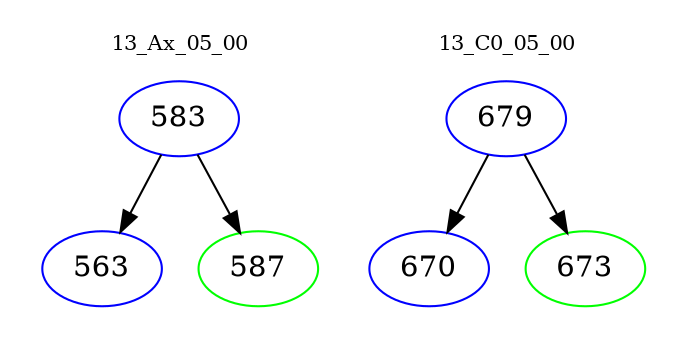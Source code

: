 digraph{
subgraph cluster_0 {
color = white
label = "13_Ax_05_00";
fontsize=10;
T0_583 [label="583", color="blue"]
T0_583 -> T0_563 [color="black"]
T0_563 [label="563", color="blue"]
T0_583 -> T0_587 [color="black"]
T0_587 [label="587", color="green"]
}
subgraph cluster_1 {
color = white
label = "13_C0_05_00";
fontsize=10;
T1_679 [label="679", color="blue"]
T1_679 -> T1_670 [color="black"]
T1_670 [label="670", color="blue"]
T1_679 -> T1_673 [color="black"]
T1_673 [label="673", color="green"]
}
}
